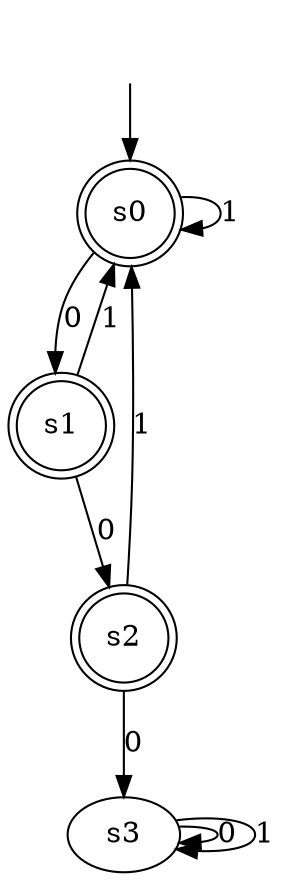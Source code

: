 digraph "TrainingDataAndAutomata/tomita_4" {
s0 [label=s0, shape=doublecircle];
s1 [label=s1, shape=doublecircle];
s2 [label=s2, shape=doublecircle];
s3 [label=s3];
s0 -> s1  [label=0];
s0 -> s0  [label=1];
s1 -> s2  [label=0];
s1 -> s0  [label=1];
s2 -> s3  [label=0];
s2 -> s0  [label=1];
s3 -> s3  [label=0];
s3 -> s3  [label=1];
__start0 [label="", shape=none];
__start0 -> s0  [label=""];
}
